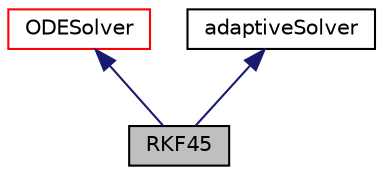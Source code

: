digraph "RKF45"
{
  bgcolor="transparent";
  edge [fontname="Helvetica",fontsize="10",labelfontname="Helvetica",labelfontsize="10"];
  node [fontname="Helvetica",fontsize="10",shape=record];
  Node1 [label="RKF45",height=0.2,width=0.4,color="black", fillcolor="grey75", style="filled", fontcolor="black"];
  Node2 -> Node1 [dir="back",color="midnightblue",fontsize="10",style="solid",fontname="Helvetica"];
  Node2 [label="ODESolver",height=0.2,width=0.4,color="red",URL="$a01695.html",tooltip="Abstract base-class for ODE system solvers. "];
  Node3 -> Node1 [dir="back",color="midnightblue",fontsize="10",style="solid",fontname="Helvetica"];
  Node3 [label="adaptiveSolver",height=0.2,width=0.4,color="black",URL="$a00021.html"];
}

